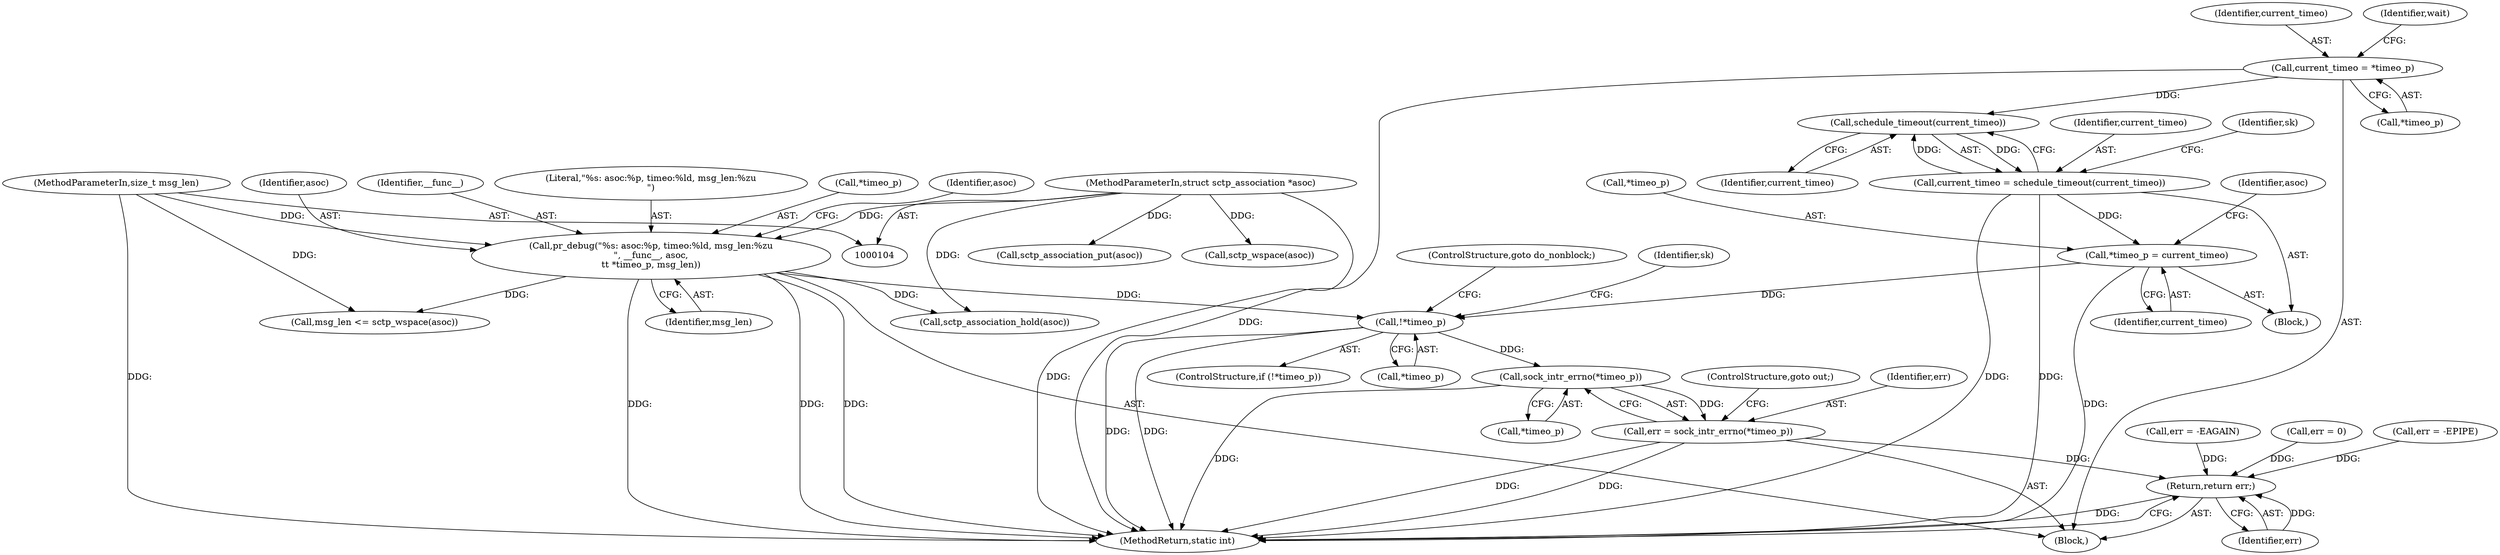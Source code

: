digraph "0_linux_2dcab598484185dea7ec22219c76dcdd59e3cb90@pointer" {
"1000221" [label="(Call,sock_intr_errno(*timeo_p))"];
"1000148" [label="(Call,!*timeo_p)"];
"1000128" [label="(Call,pr_debug(\"%s: asoc:%p, timeo:%ld, msg_len:%zu\n\", __func__, asoc,\n\t\t *timeo_p, msg_len))"];
"1000105" [label="(MethodParameterIn,struct sctp_association *asoc)"];
"1000107" [label="(MethodParameterIn,size_t msg_len)"];
"1000196" [label="(Call,*timeo_p = current_timeo)"];
"1000181" [label="(Call,current_timeo = schedule_timeout(current_timeo))"];
"1000183" [label="(Call,schedule_timeout(current_timeo))"];
"1000122" [label="(Call,current_timeo = *timeo_p)"];
"1000219" [label="(Call,err = sock_intr_errno(*timeo_p))"];
"1000210" [label="(Return,return err;)"];
"1000151" [label="(ControlStructure,goto do_nonblock;)"];
"1000122" [label="(Call,current_timeo = *timeo_p)"];
"1000226" [label="(Call,err = -EAGAIN)"];
"1000155" [label="(Identifier,sk)"];
"1000222" [label="(Call,*timeo_p)"];
"1000142" [label="(Identifier,asoc)"];
"1000118" [label="(Call,err = 0)"];
"1000105" [label="(MethodParameterIn,struct sctp_association *asoc)"];
"1000208" [label="(Call,sctp_association_put(asoc))"];
"1000181" [label="(Call,current_timeo = schedule_timeout(current_timeo))"];
"1000184" [label="(Identifier,current_timeo)"];
"1000176" [label="(Call,sctp_wspace(asoc))"];
"1000128" [label="(Call,pr_debug(\"%s: asoc:%p, timeo:%ld, msg_len:%zu\n\", __func__, asoc,\n\t\t *timeo_p, msg_len))"];
"1000231" [label="(MethodReturn,static int)"];
"1000136" [label="(Identifier,asoc)"];
"1000210" [label="(Return,return err;)"];
"1000183" [label="(Call,schedule_timeout(current_timeo))"];
"1000131" [label="(Identifier,asoc)"];
"1000134" [label="(Identifier,msg_len)"];
"1000213" [label="(Call,err = -EPIPE)"];
"1000130" [label="(Identifier,__func__)"];
"1000221" [label="(Call,sock_intr_errno(*timeo_p))"];
"1000135" [label="(Call,sctp_association_hold(asoc))"];
"1000174" [label="(Call,msg_len <= sctp_wspace(asoc))"];
"1000107" [label="(MethodParameterIn,size_t msg_len)"];
"1000197" [label="(Call,*timeo_p)"];
"1000182" [label="(Identifier,current_timeo)"];
"1000220" [label="(Identifier,err)"];
"1000147" [label="(ControlStructure,if (!*timeo_p))"];
"1000138" [label="(Block,)"];
"1000199" [label="(Identifier,current_timeo)"];
"1000149" [label="(Call,*timeo_p)"];
"1000196" [label="(Call,*timeo_p = current_timeo)"];
"1000108" [label="(Block,)"];
"1000123" [label="(Identifier,current_timeo)"];
"1000187" [label="(Identifier,sk)"];
"1000124" [label="(Call,*timeo_p)"];
"1000129" [label="(Literal,\"%s: asoc:%p, timeo:%ld, msg_len:%zu\n\")"];
"1000127" [label="(Identifier,wait)"];
"1000219" [label="(Call,err = sock_intr_errno(*timeo_p))"];
"1000224" [label="(ControlStructure,goto out;)"];
"1000148" [label="(Call,!*timeo_p)"];
"1000211" [label="(Identifier,err)"];
"1000132" [label="(Call,*timeo_p)"];
"1000221" -> "1000219"  [label="AST: "];
"1000221" -> "1000222"  [label="CFG: "];
"1000222" -> "1000221"  [label="AST: "];
"1000219" -> "1000221"  [label="CFG: "];
"1000221" -> "1000231"  [label="DDG: "];
"1000221" -> "1000219"  [label="DDG: "];
"1000148" -> "1000221"  [label="DDG: "];
"1000148" -> "1000147"  [label="AST: "];
"1000148" -> "1000149"  [label="CFG: "];
"1000149" -> "1000148"  [label="AST: "];
"1000151" -> "1000148"  [label="CFG: "];
"1000155" -> "1000148"  [label="CFG: "];
"1000148" -> "1000231"  [label="DDG: "];
"1000148" -> "1000231"  [label="DDG: "];
"1000128" -> "1000148"  [label="DDG: "];
"1000196" -> "1000148"  [label="DDG: "];
"1000128" -> "1000108"  [label="AST: "];
"1000128" -> "1000134"  [label="CFG: "];
"1000129" -> "1000128"  [label="AST: "];
"1000130" -> "1000128"  [label="AST: "];
"1000131" -> "1000128"  [label="AST: "];
"1000132" -> "1000128"  [label="AST: "];
"1000134" -> "1000128"  [label="AST: "];
"1000136" -> "1000128"  [label="CFG: "];
"1000128" -> "1000231"  [label="DDG: "];
"1000128" -> "1000231"  [label="DDG: "];
"1000128" -> "1000231"  [label="DDG: "];
"1000105" -> "1000128"  [label="DDG: "];
"1000107" -> "1000128"  [label="DDG: "];
"1000128" -> "1000135"  [label="DDG: "];
"1000128" -> "1000174"  [label="DDG: "];
"1000105" -> "1000104"  [label="AST: "];
"1000105" -> "1000231"  [label="DDG: "];
"1000105" -> "1000135"  [label="DDG: "];
"1000105" -> "1000176"  [label="DDG: "];
"1000105" -> "1000208"  [label="DDG: "];
"1000107" -> "1000104"  [label="AST: "];
"1000107" -> "1000231"  [label="DDG: "];
"1000107" -> "1000174"  [label="DDG: "];
"1000196" -> "1000138"  [label="AST: "];
"1000196" -> "1000199"  [label="CFG: "];
"1000197" -> "1000196"  [label="AST: "];
"1000199" -> "1000196"  [label="AST: "];
"1000142" -> "1000196"  [label="CFG: "];
"1000196" -> "1000231"  [label="DDG: "];
"1000181" -> "1000196"  [label="DDG: "];
"1000181" -> "1000138"  [label="AST: "];
"1000181" -> "1000183"  [label="CFG: "];
"1000182" -> "1000181"  [label="AST: "];
"1000183" -> "1000181"  [label="AST: "];
"1000187" -> "1000181"  [label="CFG: "];
"1000181" -> "1000231"  [label="DDG: "];
"1000181" -> "1000231"  [label="DDG: "];
"1000183" -> "1000181"  [label="DDG: "];
"1000181" -> "1000183"  [label="DDG: "];
"1000183" -> "1000184"  [label="CFG: "];
"1000184" -> "1000183"  [label="AST: "];
"1000122" -> "1000183"  [label="DDG: "];
"1000122" -> "1000108"  [label="AST: "];
"1000122" -> "1000124"  [label="CFG: "];
"1000123" -> "1000122"  [label="AST: "];
"1000124" -> "1000122"  [label="AST: "];
"1000127" -> "1000122"  [label="CFG: "];
"1000122" -> "1000231"  [label="DDG: "];
"1000219" -> "1000108"  [label="AST: "];
"1000220" -> "1000219"  [label="AST: "];
"1000224" -> "1000219"  [label="CFG: "];
"1000219" -> "1000231"  [label="DDG: "];
"1000219" -> "1000231"  [label="DDG: "];
"1000219" -> "1000210"  [label="DDG: "];
"1000210" -> "1000108"  [label="AST: "];
"1000210" -> "1000211"  [label="CFG: "];
"1000211" -> "1000210"  [label="AST: "];
"1000231" -> "1000210"  [label="CFG: "];
"1000210" -> "1000231"  [label="DDG: "];
"1000211" -> "1000210"  [label="DDG: "];
"1000226" -> "1000210"  [label="DDG: "];
"1000213" -> "1000210"  [label="DDG: "];
"1000118" -> "1000210"  [label="DDG: "];
}
